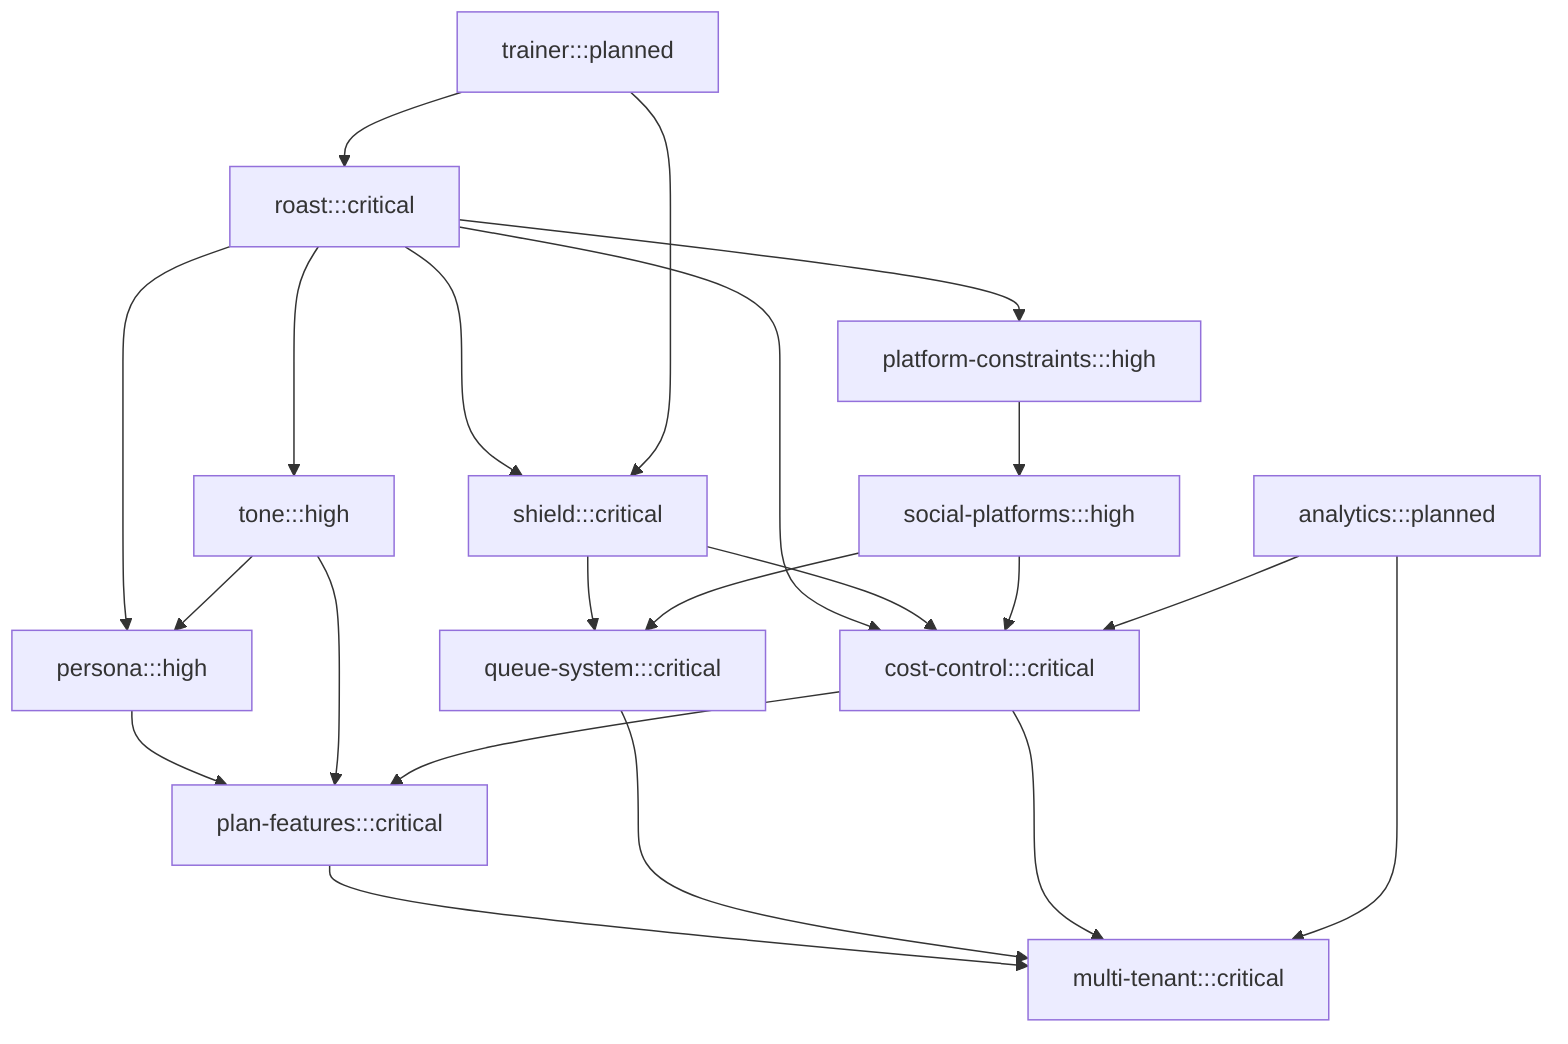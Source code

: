 graph TD
  roast["roast":::critical]
  shield["shield":::critical]
  persona["persona":::high]
  tone["tone":::high]
  platform_constraints["platform-constraints":::high]
  plan_features["plan-features":::critical]
  queue_system["queue-system":::critical]
  cost_control["cost-control":::critical]
  multi_tenant["multi-tenant":::critical]
  social_platforms["social-platforms":::high]
  trainer["trainer":::planned]
  analytics["analytics":::planned]

  roast --> persona
  roast --> tone
  roast --> platform_constraints
  roast --> shield
  roast --> cost_control
  shield --> cost_control
  shield --> queue_system
  persona --> plan_features
  tone --> persona
  tone --> plan_features
  platform_constraints --> social_platforms
  plan_features --> multi_tenant
  queue_system --> multi_tenant
  cost_control --> multi_tenant
  cost_control --> plan_features
  social_platforms --> queue_system
  social_platforms --> cost_control
  trainer --> roast
  trainer --> shield
  analytics --> cost_control
  analytics --> multi_tenant

  classDef critical fill:#ff6b6b,stroke:#c92a2a,stroke-width:2px,color:#fff
  classDef high fill:#ffd43b,stroke:#fab005,stroke-width:2px
  classDef planned fill:#e9ecef,stroke:#adb5bd,stroke-width:1px,stroke-dasharray: 5 5